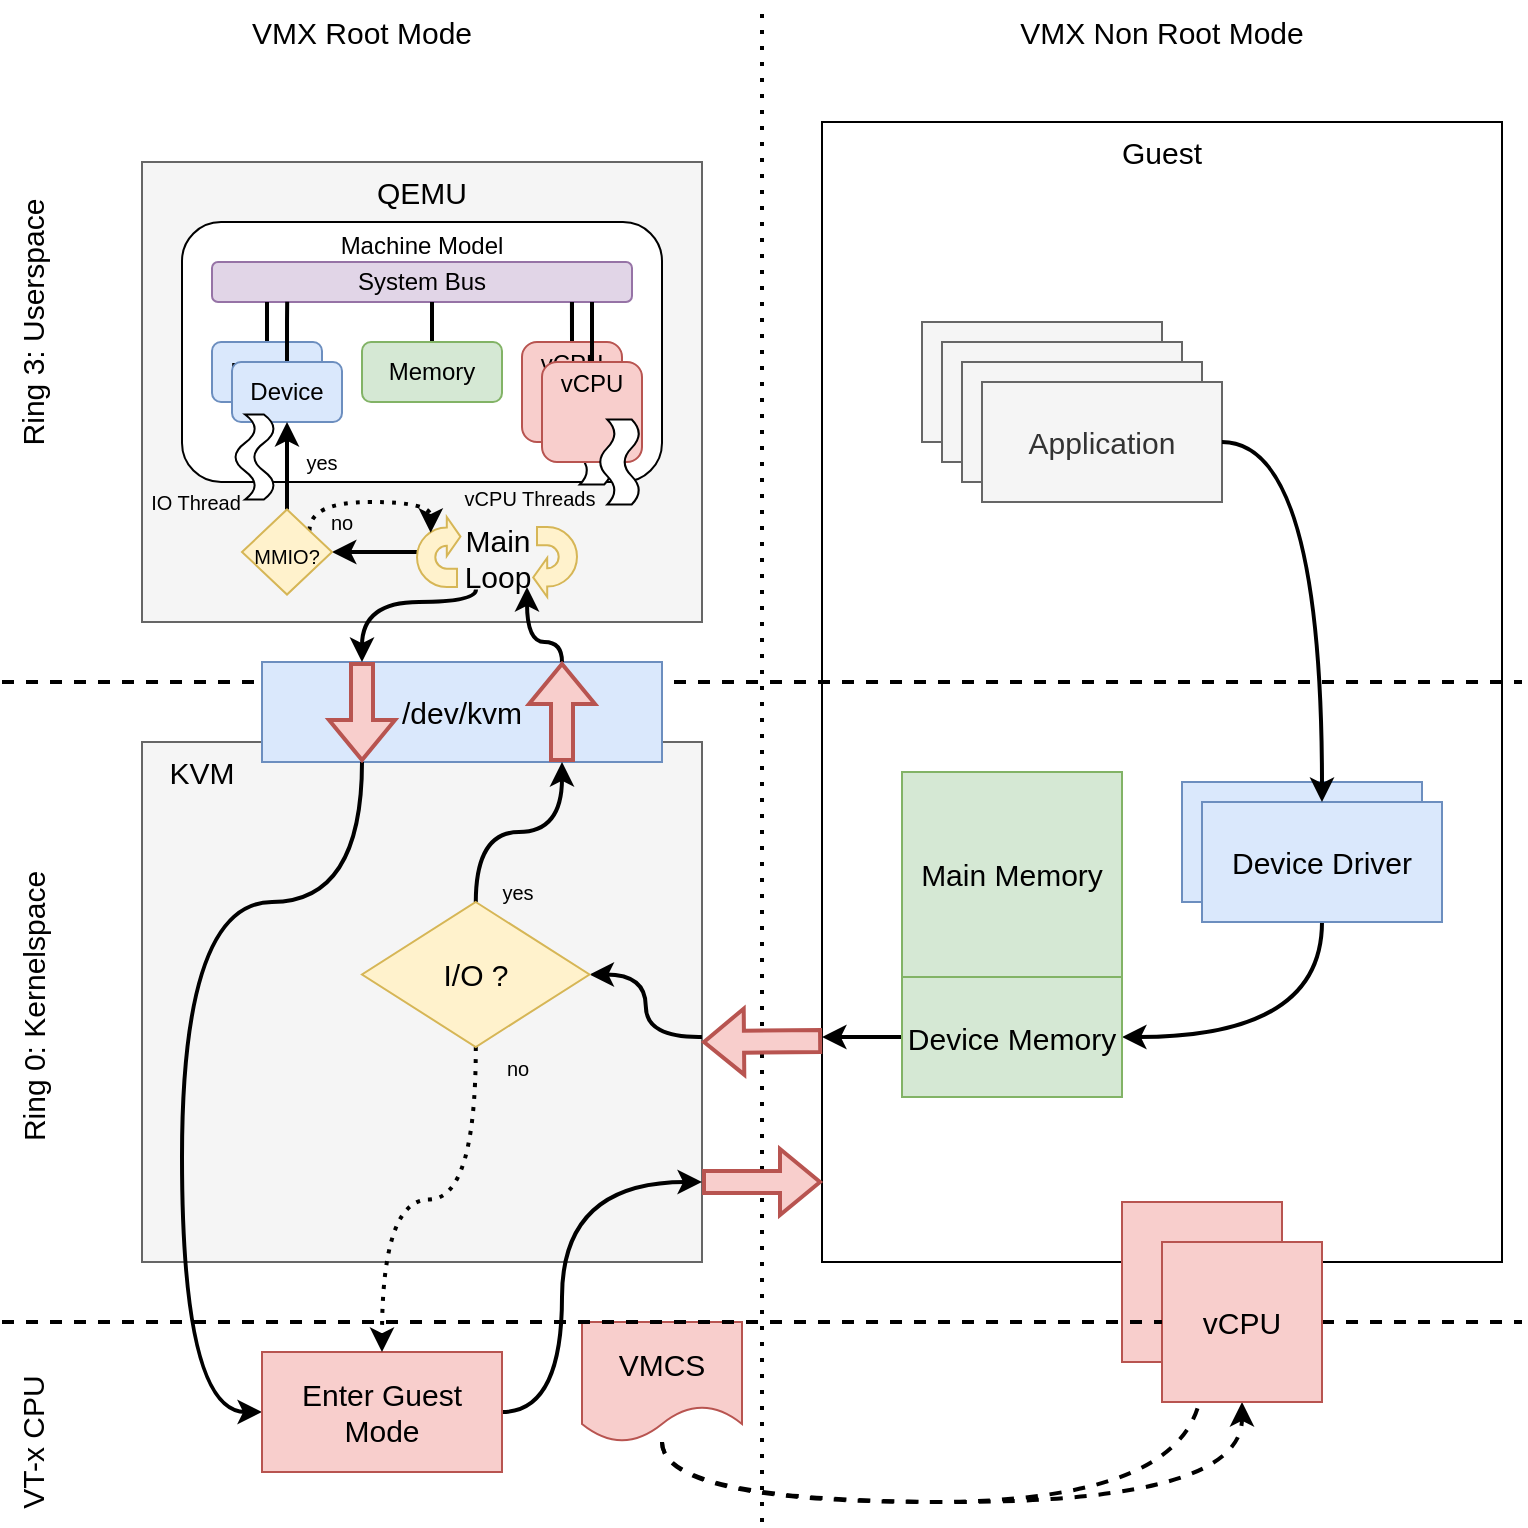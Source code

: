 <mxfile version="20.2.5" type="github">
  <diagram id="I_HhycaSbU6Y9DN1pas2" name="Page-1">
    <mxGraphModel dx="1422" dy="793" grid="1" gridSize="10" guides="1" tooltips="1" connect="1" arrows="1" fold="1" page="1" pageScale="1" pageWidth="800" pageHeight="800" math="0" shadow="0">
      <root>
        <mxCell id="0" />
        <mxCell id="1" parent="0" />
        <mxCell id="VZu2di2uU0qUiYQAbAui-82" value="" style="rounded=0;whiteSpace=wrap;html=1;fontSize=15;strokeWidth=1;fillColor=#f5f5f5;fontColor=#333333;strokeColor=#666666;" vertex="1" parent="1">
          <mxGeometry x="90" y="390" width="280" height="260" as="geometry" />
        </mxCell>
        <mxCell id="VZu2di2uU0qUiYQAbAui-32" value="" style="endArrow=none;dashed=1;html=1;dashPattern=1 3;strokeWidth=2;rounded=0;fontSize=15;" edge="1" parent="1">
          <mxGeometry width="50" height="50" relative="1" as="geometry">
            <mxPoint x="400" y="780" as="sourcePoint" />
            <mxPoint x="400" y="20" as="targetPoint" />
          </mxGeometry>
        </mxCell>
        <mxCell id="VZu2di2uU0qUiYQAbAui-34" value="" style="endArrow=none;dashed=1;html=1;rounded=0;fontSize=15;strokeWidth=2;startArrow=none;" edge="1" parent="1" source="VZu2di2uU0qUiYQAbAui-76">
          <mxGeometry width="50" height="50" relative="1" as="geometry">
            <mxPoint x="20" y="680" as="sourcePoint" />
            <mxPoint x="780" y="680" as="targetPoint" />
          </mxGeometry>
        </mxCell>
        <mxCell id="VZu2di2uU0qUiYQAbAui-36" value="VMX Root Mode" style="text;html=1;strokeColor=none;fillColor=none;align=center;verticalAlign=middle;whiteSpace=wrap;rounded=0;fontSize=15;" vertex="1" parent="1">
          <mxGeometry x="20" y="20" width="360" height="30" as="geometry" />
        </mxCell>
        <mxCell id="VZu2di2uU0qUiYQAbAui-37" value="VMX Non Root Mode" style="text;html=1;strokeColor=none;fillColor=none;align=center;verticalAlign=middle;whiteSpace=wrap;rounded=0;fontSize=15;" vertex="1" parent="1">
          <mxGeometry x="420" y="20" width="360" height="30" as="geometry" />
        </mxCell>
        <mxCell id="VZu2di2uU0qUiYQAbAui-38" value="Ring 3: Userspace" style="text;html=1;strokeColor=none;fillColor=none;align=center;verticalAlign=middle;whiteSpace=wrap;rounded=0;fontSize=15;rotation=-90;" vertex="1" parent="1">
          <mxGeometry x="-125" y="165" width="320" height="30" as="geometry" />
        </mxCell>
        <mxCell id="VZu2di2uU0qUiYQAbAui-39" value="Ring 0: Kernelspace" style="text;html=1;strokeColor=none;fillColor=none;align=center;verticalAlign=middle;whiteSpace=wrap;rounded=0;fontSize=15;rotation=-90;" vertex="1" parent="1">
          <mxGeometry x="-107.5" y="507.5" width="285" height="30" as="geometry" />
        </mxCell>
        <mxCell id="VZu2di2uU0qUiYQAbAui-40" value="VT-x CPU" style="text;html=1;strokeColor=none;fillColor=none;align=center;verticalAlign=middle;whiteSpace=wrap;rounded=0;fontSize=15;rotation=-90;" vertex="1" parent="1">
          <mxGeometry x="-5" y="725" width="80" height="30" as="geometry" />
        </mxCell>
        <mxCell id="VZu2di2uU0qUiYQAbAui-41" value="" style="rounded=0;whiteSpace=wrap;html=1;fontSize=15;fillColor=#f5f5f5;fontColor=#333333;strokeColor=#666666;" vertex="1" parent="1">
          <mxGeometry x="90" y="100" width="280" height="230" as="geometry" />
        </mxCell>
        <mxCell id="VZu2di2uU0qUiYQAbAui-42" value="QEMU" style="text;html=1;strokeColor=none;fillColor=none;align=center;verticalAlign=middle;whiteSpace=wrap;rounded=0;fontSize=15;" vertex="1" parent="1">
          <mxGeometry x="200" y="100" width="60" height="30" as="geometry" />
        </mxCell>
        <mxCell id="VZu2di2uU0qUiYQAbAui-43" value="" style="rounded=1;whiteSpace=wrap;html=1;fontSize=15;" vertex="1" parent="1">
          <mxGeometry x="110" y="130" width="240" height="130" as="geometry" />
        </mxCell>
        <mxCell id="VZu2di2uU0qUiYQAbAui-44" value="&lt;font style=&quot;font-size: 12px;&quot;&gt;Machine Model&lt;/font&gt;" style="text;html=1;strokeColor=none;fillColor=none;align=center;verticalAlign=middle;whiteSpace=wrap;rounded=0;fontSize=15;" vertex="1" parent="1">
          <mxGeometry x="170" y="130" width="120" height="20" as="geometry" />
        </mxCell>
        <mxCell id="VZu2di2uU0qUiYQAbAui-47" value="System Bus" style="rounded=1;whiteSpace=wrap;html=1;fontSize=12;fillColor=#e1d5e7;strokeColor=#9673a6;" vertex="1" parent="1">
          <mxGeometry x="125" y="150" width="210" height="20" as="geometry" />
        </mxCell>
        <mxCell id="VZu2di2uU0qUiYQAbAui-50" style="edgeStyle=orthogonalEdgeStyle;rounded=0;orthogonalLoop=1;jettySize=auto;html=1;entryX=0.857;entryY=1.015;entryDx=0;entryDy=0;entryPerimeter=0;fontSize=12;strokeWidth=2;endArrow=none;endFill=0;" edge="1" parent="1" source="VZu2di2uU0qUiYQAbAui-48" target="VZu2di2uU0qUiYQAbAui-47">
          <mxGeometry relative="1" as="geometry" />
        </mxCell>
        <mxCell id="VZu2di2uU0qUiYQAbAui-48" value="&lt;div&gt;vCPU&lt;/div&gt;&lt;div&gt;&lt;br&gt;&lt;/div&gt;&lt;div&gt;&lt;br&gt;&lt;/div&gt;" style="rounded=1;whiteSpace=wrap;html=1;fontSize=12;fillColor=#f8cecc;strokeColor=#b85450;" vertex="1" parent="1">
          <mxGeometry x="280" y="190" width="50" height="50" as="geometry" />
        </mxCell>
        <mxCell id="VZu2di2uU0qUiYQAbAui-52" style="edgeStyle=orthogonalEdgeStyle;rounded=0;orthogonalLoop=1;jettySize=auto;html=1;fontSize=12;strokeWidth=2;endArrow=none;endFill=0;" edge="1" parent="1" source="VZu2di2uU0qUiYQAbAui-51">
          <mxGeometry relative="1" as="geometry">
            <mxPoint x="235" y="170" as="targetPoint" />
            <Array as="points">
              <mxPoint x="235" y="170" />
            </Array>
          </mxGeometry>
        </mxCell>
        <mxCell id="VZu2di2uU0qUiYQAbAui-51" value="Memory" style="rounded=1;whiteSpace=wrap;html=1;fontSize=12;fillColor=#d5e8d4;strokeColor=#82b366;" vertex="1" parent="1">
          <mxGeometry x="200" y="190" width="70" height="30" as="geometry" />
        </mxCell>
        <mxCell id="VZu2di2uU0qUiYQAbAui-56" style="edgeStyle=orthogonalEdgeStyle;rounded=0;orthogonalLoop=1;jettySize=auto;html=1;entryX=0.13;entryY=0.97;entryDx=0;entryDy=0;entryPerimeter=0;fontSize=12;endArrow=none;endFill=0;strokeWidth=2;" edge="1" parent="1" source="VZu2di2uU0qUiYQAbAui-53" target="VZu2di2uU0qUiYQAbAui-47">
          <mxGeometry relative="1" as="geometry" />
        </mxCell>
        <mxCell id="VZu2di2uU0qUiYQAbAui-53" value="Device" style="rounded=1;whiteSpace=wrap;html=1;fontSize=12;fillColor=#dae8fc;strokeColor=#6c8ebf;" vertex="1" parent="1">
          <mxGeometry x="125" y="190" width="55" height="30" as="geometry" />
        </mxCell>
        <mxCell id="VZu2di2uU0qUiYQAbAui-55" style="edgeStyle=orthogonalEdgeStyle;rounded=0;orthogonalLoop=1;jettySize=auto;html=1;fontSize=12;endArrow=none;endFill=0;strokeWidth=2;" edge="1" parent="1" source="VZu2di2uU0qUiYQAbAui-54" target="VZu2di2uU0qUiYQAbAui-47">
          <mxGeometry relative="1" as="geometry">
            <Array as="points">
              <mxPoint x="315" y="200" />
              <mxPoint x="315" y="200" />
            </Array>
          </mxGeometry>
        </mxCell>
        <mxCell id="VZu2di2uU0qUiYQAbAui-58" style="edgeStyle=orthogonalEdgeStyle;rounded=0;orthogonalLoop=1;jettySize=auto;html=1;entryX=0.179;entryY=0.995;entryDx=0;entryDy=0;entryPerimeter=0;fontSize=12;endArrow=none;endFill=0;strokeWidth=2;" edge="1" parent="1" source="VZu2di2uU0qUiYQAbAui-57" target="VZu2di2uU0qUiYQAbAui-47">
          <mxGeometry relative="1" as="geometry" />
        </mxCell>
        <mxCell id="VZu2di2uU0qUiYQAbAui-57" value="Device" style="rounded=1;whiteSpace=wrap;html=1;fontSize=12;fillColor=#dae8fc;strokeColor=#6c8ebf;" vertex="1" parent="1">
          <mxGeometry x="135" y="200" width="55" height="30" as="geometry" />
        </mxCell>
        <mxCell id="VZu2di2uU0qUiYQAbAui-67" value="" style="rounded=0;whiteSpace=wrap;html=1;fontSize=12;strokeWidth=1;perimeterSpacing=2;" vertex="1" parent="1">
          <mxGeometry x="430" y="80" width="340" height="570" as="geometry" />
        </mxCell>
        <mxCell id="VZu2di2uU0qUiYQAbAui-33" value="" style="endArrow=none;dashed=1;html=1;rounded=0;fontSize=15;strokeWidth=2;" edge="1" parent="1">
          <mxGeometry width="50" height="50" relative="1" as="geometry">
            <mxPoint x="20" y="360" as="sourcePoint" />
            <mxPoint x="780" y="360" as="targetPoint" />
          </mxGeometry>
        </mxCell>
        <mxCell id="VZu2di2uU0qUiYQAbAui-68" value="&lt;font style=&quot;font-size: 15px;&quot;&gt;Guest&lt;/font&gt;" style="text;html=1;strokeColor=none;fillColor=none;align=center;verticalAlign=middle;whiteSpace=wrap;rounded=0;fontSize=12;" vertex="1" parent="1">
          <mxGeometry x="570" y="80" width="60" height="30" as="geometry" />
        </mxCell>
        <mxCell id="VZu2di2uU0qUiYQAbAui-69" value="Application" style="rounded=0;whiteSpace=wrap;html=1;fontSize=15;strokeWidth=1;fillColor=#f5f5f5;fontColor=#333333;strokeColor=#666666;" vertex="1" parent="1">
          <mxGeometry x="480" y="180" width="120" height="60" as="geometry" />
        </mxCell>
        <mxCell id="VZu2di2uU0qUiYQAbAui-70" value="Application" style="rounded=0;whiteSpace=wrap;html=1;fontSize=15;strokeWidth=1;fillColor=#f5f5f5;fontColor=#333333;strokeColor=#666666;" vertex="1" parent="1">
          <mxGeometry x="490" y="190" width="120" height="60" as="geometry" />
        </mxCell>
        <mxCell id="VZu2di2uU0qUiYQAbAui-71" value="Application" style="rounded=0;whiteSpace=wrap;html=1;fontSize=15;strokeWidth=1;fillColor=#f5f5f5;fontColor=#333333;strokeColor=#666666;" vertex="1" parent="1">
          <mxGeometry x="500" y="200" width="120" height="60" as="geometry" />
        </mxCell>
        <mxCell id="VZu2di2uU0qUiYQAbAui-72" value="Application" style="rounded=0;whiteSpace=wrap;html=1;fontSize=15;strokeWidth=1;fillColor=#f5f5f5;fontColor=#333333;strokeColor=#666666;" vertex="1" parent="1">
          <mxGeometry x="510" y="210" width="120" height="60" as="geometry" />
        </mxCell>
        <mxCell id="VZu2di2uU0qUiYQAbAui-73" value="" style="shape=flexArrow;endArrow=classic;html=1;rounded=0;fontSize=15;strokeWidth=2;fillColor=#f8cecc;strokeColor=#b85450;" edge="1" parent="1">
          <mxGeometry width="50" height="50" relative="1" as="geometry">
            <mxPoint x="370" y="610" as="sourcePoint" />
            <mxPoint x="430" y="610" as="targetPoint" />
          </mxGeometry>
        </mxCell>
        <mxCell id="VZu2di2uU0qUiYQAbAui-74" value="" style="shape=flexArrow;endArrow=classic;html=1;rounded=0;fontSize=15;strokeWidth=2;exitX=0.006;exitY=0.804;exitDx=0;exitDy=0;exitPerimeter=0;fillColor=#f8cecc;strokeColor=#b85450;" edge="1" parent="1" source="VZu2di2uU0qUiYQAbAui-67">
          <mxGeometry width="50" height="50" relative="1" as="geometry">
            <mxPoint x="380" y="450" as="sourcePoint" />
            <mxPoint x="370" y="540" as="targetPoint" />
          </mxGeometry>
        </mxCell>
        <mxCell id="VZu2di2uU0qUiYQAbAui-75" value="vCPU" style="whiteSpace=wrap;html=1;aspect=fixed;fontSize=15;strokeWidth=1;fillColor=#f8cecc;strokeColor=#b85450;" vertex="1" parent="1">
          <mxGeometry x="580" y="620" width="80" height="80" as="geometry" />
        </mxCell>
        <mxCell id="VZu2di2uU0qUiYQAbAui-95" style="edgeStyle=orthogonalEdgeStyle;rounded=0;orthogonalLoop=1;jettySize=auto;html=1;fontSize=11;endArrow=classic;endFill=1;strokeWidth=2;entryX=0.5;entryY=1;entryDx=0;entryDy=0;curved=1;dashed=1;" edge="1" parent="1" source="VZu2di2uU0qUiYQAbAui-77" target="VZu2di2uU0qUiYQAbAui-76">
          <mxGeometry relative="1" as="geometry">
            <mxPoint x="510" y="730" as="targetPoint" />
            <Array as="points">
              <mxPoint x="350" y="770" />
              <mxPoint x="640" y="770" />
            </Array>
          </mxGeometry>
        </mxCell>
        <mxCell id="VZu2di2uU0qUiYQAbAui-96" style="edgeStyle=orthogonalEdgeStyle;rounded=0;orthogonalLoop=1;jettySize=auto;html=1;fontSize=11;endArrow=classic;endFill=1;strokeWidth=2;curved=1;dashed=1;" edge="1" parent="1" source="VZu2di2uU0qUiYQAbAui-77">
          <mxGeometry relative="1" as="geometry">
            <mxPoint x="620" y="700" as="targetPoint" />
            <Array as="points">
              <mxPoint x="350" y="770" />
              <mxPoint x="620" y="770" />
              <mxPoint x="620" y="700" />
            </Array>
          </mxGeometry>
        </mxCell>
        <mxCell id="VZu2di2uU0qUiYQAbAui-77" value="VMCS" style="shape=document;whiteSpace=wrap;html=1;boundedLbl=1;fontSize=15;strokeWidth=1;fillColor=#f8cecc;strokeColor=#b85450;" vertex="1" parent="1">
          <mxGeometry x="310" y="680" width="80" height="60" as="geometry" />
        </mxCell>
        <mxCell id="VZu2di2uU0qUiYQAbAui-78" value="Device Driver" style="rounded=0;whiteSpace=wrap;html=1;fontSize=15;strokeWidth=1;fillColor=#dae8fc;strokeColor=#6c8ebf;" vertex="1" parent="1">
          <mxGeometry x="610" y="410" width="120" height="60" as="geometry" />
        </mxCell>
        <mxCell id="VZu2di2uU0qUiYQAbAui-105" style="edgeStyle=orthogonalEdgeStyle;curved=1;rounded=0;orthogonalLoop=1;jettySize=auto;html=1;entryX=1;entryY=0.5;entryDx=0;entryDy=0;fontSize=15;endArrow=classic;endFill=1;strokeWidth=2;" edge="1" parent="1" source="VZu2di2uU0qUiYQAbAui-79" target="VZu2di2uU0qUiYQAbAui-99">
          <mxGeometry relative="1" as="geometry">
            <Array as="points">
              <mxPoint x="680" y="538" />
            </Array>
          </mxGeometry>
        </mxCell>
        <mxCell id="VZu2di2uU0qUiYQAbAui-79" value="Device Driver" style="rounded=0;whiteSpace=wrap;html=1;fontSize=15;strokeWidth=1;fillColor=#dae8fc;strokeColor=#6c8ebf;" vertex="1" parent="1">
          <mxGeometry x="620" y="420" width="120" height="60" as="geometry" />
        </mxCell>
        <mxCell id="VZu2di2uU0qUiYQAbAui-83" value="KVM" style="text;html=1;strokeColor=none;fillColor=none;align=center;verticalAlign=middle;whiteSpace=wrap;rounded=0;fontSize=15;" vertex="1" parent="1">
          <mxGeometry x="90" y="390" width="60" height="30" as="geometry" />
        </mxCell>
        <mxCell id="VZu2di2uU0qUiYQAbAui-84" value="/dev/kvm" style="rounded=0;whiteSpace=wrap;html=1;fontSize=15;strokeWidth=1;fillColor=#dae8fc;strokeColor=#6c8ebf;" vertex="1" parent="1">
          <mxGeometry x="150" y="350" width="200" height="50" as="geometry" />
        </mxCell>
        <mxCell id="VZu2di2uU0qUiYQAbAui-86" value="" style="html=1;shadow=0;dashed=0;align=center;verticalAlign=middle;shape=mxgraph.arrows2.uTurnArrow;dy=4.58;arrowHead=19.56;dx2=7.01;fontSize=15;strokeWidth=1;rotation=-180;fillColor=#fff2cc;strokeColor=#d6b656;" vertex="1" parent="1">
          <mxGeometry x="287.5" y="282.5" width="20" height="35" as="geometry" />
        </mxCell>
        <mxCell id="VZu2di2uU0qUiYQAbAui-119" style="edgeStyle=orthogonalEdgeStyle;rounded=0;orthogonalLoop=1;jettySize=auto;html=1;fontSize=10;startArrow=none;startFill=0;endArrow=classic;endFill=1;strokeWidth=2;curved=1;exitX=0.325;exitY=1.043;exitDx=0;exitDy=0;exitPerimeter=0;" edge="1" parent="1" source="VZu2di2uU0qUiYQAbAui-87">
          <mxGeometry relative="1" as="geometry">
            <mxPoint x="200" y="350" as="targetPoint" />
            <Array as="points">
              <mxPoint x="257" y="320" />
              <mxPoint x="200" y="320" />
            </Array>
          </mxGeometry>
        </mxCell>
        <mxCell id="VZu2di2uU0qUiYQAbAui-120" style="edgeStyle=orthogonalEdgeStyle;curved=1;rounded=0;orthogonalLoop=1;jettySize=auto;html=1;entryX=0.75;entryY=0;entryDx=0;entryDy=0;fontSize=10;startArrow=classic;startFill=1;endArrow=none;endFill=0;strokeWidth=2;exitX=0.75;exitY=1;exitDx=0;exitDy=0;" edge="1" parent="1" source="VZu2di2uU0qUiYQAbAui-87" target="VZu2di2uU0qUiYQAbAui-84">
          <mxGeometry relative="1" as="geometry">
            <Array as="points">
              <mxPoint x="283" y="340" />
              <mxPoint x="300" y="340" />
            </Array>
          </mxGeometry>
        </mxCell>
        <mxCell id="VZu2di2uU0qUiYQAbAui-87" value="Main Loop" style="text;html=1;strokeColor=none;fillColor=none;align=center;verticalAlign=middle;whiteSpace=wrap;rounded=0;fontSize=15;" vertex="1" parent="1">
          <mxGeometry x="237.5" y="282.5" width="60" height="30" as="geometry" />
        </mxCell>
        <mxCell id="VZu2di2uU0qUiYQAbAui-89" value="" style="verticalLabelPosition=bottom;verticalAlign=top;html=1;shape=mxgraph.basic.wave2;dy=0.53;fontSize=15;strokeWidth=1;rotation=90;" vertex="1" parent="1">
          <mxGeometry x="125" y="237.5" width="42.5" height="20" as="geometry" />
        </mxCell>
        <mxCell id="VZu2di2uU0qUiYQAbAui-92" value="" style="verticalLabelPosition=bottom;verticalAlign=top;html=1;shape=mxgraph.basic.wave2;dy=0.39;fontSize=15;strokeWidth=1;rotation=90;" vertex="1" parent="1">
          <mxGeometry x="293.75" y="230" width="42.5" height="20" as="geometry" />
        </mxCell>
        <mxCell id="VZu2di2uU0qUiYQAbAui-54" value="&lt;div&gt;vCPU&lt;/div&gt;&lt;div&gt;&lt;br&gt;&lt;/div&gt;&lt;div&gt;&lt;br&gt;&lt;/div&gt;" style="rounded=1;whiteSpace=wrap;html=1;fontSize=12;fillColor=#f8cecc;strokeColor=#b85450;" vertex="1" parent="1">
          <mxGeometry x="290" y="200" width="50" height="50" as="geometry" />
        </mxCell>
        <mxCell id="VZu2di2uU0qUiYQAbAui-91" value="" style="verticalLabelPosition=bottom;verticalAlign=top;html=1;shape=mxgraph.basic.wave2;dy=0.39;fontSize=15;strokeWidth=1;rotation=90;" vertex="1" parent="1">
          <mxGeometry x="307.5" y="240" width="42.5" height="20" as="geometry" />
        </mxCell>
        <mxCell id="VZu2di2uU0qUiYQAbAui-93" value="IO Thread" style="text;html=1;strokeColor=none;fillColor=none;align=center;verticalAlign=middle;whiteSpace=wrap;rounded=0;fontSize=10;rotation=0;" vertex="1" parent="1">
          <mxGeometry x="92.5" y="260" width="47.5" height="20" as="geometry" />
        </mxCell>
        <mxCell id="VZu2di2uU0qUiYQAbAui-113" style="edgeStyle=orthogonalEdgeStyle;curved=1;rounded=0;orthogonalLoop=1;jettySize=auto;html=1;fontSize=10;startArrow=none;startFill=0;endArrow=classic;endFill=1;strokeWidth=2;" edge="1" parent="1" source="VZu2di2uU0qUiYQAbAui-94" target="VZu2di2uU0qUiYQAbAui-112">
          <mxGeometry relative="1" as="geometry" />
        </mxCell>
        <mxCell id="VZu2di2uU0qUiYQAbAui-94" value="" style="html=1;shadow=0;dashed=0;align=center;verticalAlign=middle;shape=mxgraph.arrows2.uTurnArrow;dy=4.58;arrowHead=19.56;dx2=6.83;fontSize=15;strokeWidth=1;rotation=0;fillColor=#fff2cc;strokeColor=#d6b656;" vertex="1" parent="1">
          <mxGeometry x="227.5" y="277.5" width="20" height="35" as="geometry" />
        </mxCell>
        <mxCell id="VZu2di2uU0qUiYQAbAui-97" value="vCPU Threads" style="text;html=1;strokeColor=none;fillColor=none;align=center;verticalAlign=middle;whiteSpace=wrap;rounded=0;fontSize=10;rotation=0;" vertex="1" parent="1">
          <mxGeometry x="248.75" y="257.5" width="70" height="20" as="geometry" />
        </mxCell>
        <mxCell id="VZu2di2uU0qUiYQAbAui-106" style="edgeStyle=orthogonalEdgeStyle;curved=1;rounded=0;orthogonalLoop=1;jettySize=auto;html=1;fontSize=15;endArrow=classic;endFill=1;strokeWidth=2;" edge="1" parent="1" source="VZu2di2uU0qUiYQAbAui-99">
          <mxGeometry relative="1" as="geometry">
            <mxPoint x="430" y="537.5" as="targetPoint" />
          </mxGeometry>
        </mxCell>
        <mxCell id="VZu2di2uU0qUiYQAbAui-99" value="&lt;font style=&quot;font-size: 15px;&quot;&gt;Device Memory&lt;/font&gt;" style="rounded=0;whiteSpace=wrap;html=1;fontSize=11;strokeWidth=1;fillColor=#d5e8d4;strokeColor=#82b366;" vertex="1" parent="1">
          <mxGeometry x="470" y="507.5" width="110" height="60" as="geometry" />
        </mxCell>
        <mxCell id="VZu2di2uU0qUiYQAbAui-100" value="&lt;font style=&quot;font-size: 15px;&quot;&gt;Main Memory&lt;/font&gt;" style="rounded=0;whiteSpace=wrap;html=1;fontSize=11;strokeWidth=1;fillColor=#d5e8d4;strokeColor=#82b366;" vertex="1" parent="1">
          <mxGeometry x="470" y="405" width="110" height="102.5" as="geometry" />
        </mxCell>
        <mxCell id="VZu2di2uU0qUiYQAbAui-102" style="edgeStyle=orthogonalEdgeStyle;rounded=0;orthogonalLoop=1;jettySize=auto;html=1;fontSize=15;endArrow=classic;endFill=1;strokeWidth=2;curved=1;" edge="1" parent="1" source="VZu2di2uU0qUiYQAbAui-101">
          <mxGeometry relative="1" as="geometry">
            <mxPoint x="370" y="610" as="targetPoint" />
            <Array as="points">
              <mxPoint x="300" y="725" />
              <mxPoint x="300" y="610" />
            </Array>
          </mxGeometry>
        </mxCell>
        <mxCell id="VZu2di2uU0qUiYQAbAui-122" style="edgeStyle=orthogonalEdgeStyle;curved=1;rounded=0;orthogonalLoop=1;jettySize=auto;html=1;entryX=0.25;entryY=1;entryDx=0;entryDy=0;fontSize=10;startArrow=classic;startFill=1;endArrow=none;endFill=0;strokeWidth=2;" edge="1" parent="1" source="VZu2di2uU0qUiYQAbAui-101" target="VZu2di2uU0qUiYQAbAui-84">
          <mxGeometry relative="1" as="geometry">
            <Array as="points">
              <mxPoint x="110" y="725" />
              <mxPoint x="110" y="470" />
              <mxPoint x="200" y="470" />
            </Array>
          </mxGeometry>
        </mxCell>
        <mxCell id="VZu2di2uU0qUiYQAbAui-101" value="Enter Guest Mode" style="rounded=0;whiteSpace=wrap;html=1;fontSize=15;strokeWidth=1;fillColor=#f8cecc;strokeColor=#b85450;" vertex="1" parent="1">
          <mxGeometry x="150" y="695" width="120" height="60" as="geometry" />
        </mxCell>
        <mxCell id="VZu2di2uU0qUiYQAbAui-104" style="edgeStyle=orthogonalEdgeStyle;curved=1;rounded=0;orthogonalLoop=1;jettySize=auto;html=1;fontSize=15;endArrow=classic;endFill=1;strokeWidth=2;entryX=0.5;entryY=0;entryDx=0;entryDy=0;" edge="1" parent="1" source="VZu2di2uU0qUiYQAbAui-72" target="VZu2di2uU0qUiYQAbAui-79">
          <mxGeometry relative="1" as="geometry">
            <Array as="points">
              <mxPoint x="680" y="240" />
            </Array>
          </mxGeometry>
        </mxCell>
        <mxCell id="VZu2di2uU0qUiYQAbAui-109" style="edgeStyle=orthogonalEdgeStyle;curved=1;rounded=0;orthogonalLoop=1;jettySize=auto;html=1;fontSize=15;endArrow=classic;endFill=1;strokeWidth=2;dashed=1;dashPattern=1 2;" edge="1" parent="1" source="VZu2di2uU0qUiYQAbAui-107" target="VZu2di2uU0qUiYQAbAui-101">
          <mxGeometry relative="1" as="geometry" />
        </mxCell>
        <mxCell id="VZu2di2uU0qUiYQAbAui-110" style="edgeStyle=orthogonalEdgeStyle;curved=1;rounded=0;orthogonalLoop=1;jettySize=auto;html=1;fontSize=15;endArrow=none;endFill=0;strokeWidth=2;startArrow=classic;startFill=1;" edge="1" parent="1" source="VZu2di2uU0qUiYQAbAui-107">
          <mxGeometry relative="1" as="geometry">
            <mxPoint x="370" y="537.5" as="targetPoint" />
          </mxGeometry>
        </mxCell>
        <mxCell id="VZu2di2uU0qUiYQAbAui-121" style="edgeStyle=orthogonalEdgeStyle;curved=1;rounded=0;orthogonalLoop=1;jettySize=auto;html=1;entryX=0.75;entryY=1;entryDx=0;entryDy=0;fontSize=10;startArrow=none;startFill=0;endArrow=classic;endFill=1;strokeWidth=2;" edge="1" parent="1" source="VZu2di2uU0qUiYQAbAui-107" target="VZu2di2uU0qUiYQAbAui-84">
          <mxGeometry relative="1" as="geometry" />
        </mxCell>
        <mxCell id="VZu2di2uU0qUiYQAbAui-107" value="I/O ?" style="rhombus;whiteSpace=wrap;html=1;fontSize=15;strokeWidth=1;fillColor=#fff2cc;strokeColor=#d6b656;" vertex="1" parent="1">
          <mxGeometry x="200" y="470" width="113.75" height="72.5" as="geometry" />
        </mxCell>
        <mxCell id="VZu2di2uU0qUiYQAbAui-114" style="edgeStyle=orthogonalEdgeStyle;curved=1;rounded=0;orthogonalLoop=1;jettySize=auto;html=1;fontSize=10;startArrow=none;startFill=0;endArrow=classic;endFill=1;strokeWidth=2;" edge="1" parent="1" source="VZu2di2uU0qUiYQAbAui-112" target="VZu2di2uU0qUiYQAbAui-57">
          <mxGeometry relative="1" as="geometry" />
        </mxCell>
        <mxCell id="VZu2di2uU0qUiYQAbAui-115" style="edgeStyle=orthogonalEdgeStyle;curved=1;rounded=0;orthogonalLoop=1;jettySize=auto;html=1;entryX=0.343;entryY=0.226;entryDx=0;entryDy=0;fontSize=10;startArrow=none;startFill=0;endArrow=classic;endFill=1;strokeWidth=2;exitX=1;exitY=0;exitDx=0;exitDy=0;entryPerimeter=0;dashed=1;dashPattern=1 2;" edge="1" parent="1" source="VZu2di2uU0qUiYQAbAui-112" target="VZu2di2uU0qUiYQAbAui-94">
          <mxGeometry relative="1" as="geometry">
            <Array as="points">
              <mxPoint x="174" y="270" />
              <mxPoint x="234" y="270" />
            </Array>
          </mxGeometry>
        </mxCell>
        <mxCell id="VZu2di2uU0qUiYQAbAui-112" value="&lt;font style=&quot;font-size: 10px;&quot;&gt;MMIO?&lt;/font&gt;" style="rhombus;whiteSpace=wrap;html=1;fontSize=15;strokeWidth=1;fillColor=#fff2cc;strokeColor=#d6b656;" vertex="1" parent="1">
          <mxGeometry x="140" y="273.75" width="45" height="42.5" as="geometry" />
        </mxCell>
        <mxCell id="VZu2di2uU0qUiYQAbAui-116" value="" style="shape=flexArrow;endArrow=classic;html=1;rounded=0;fontSize=10;strokeWidth=2;fillColor=#f8cecc;strokeColor=#b85450;" edge="1" parent="1">
          <mxGeometry width="50" height="50" relative="1" as="geometry">
            <mxPoint x="300" y="400" as="sourcePoint" />
            <mxPoint x="300" y="350" as="targetPoint" />
          </mxGeometry>
        </mxCell>
        <mxCell id="VZu2di2uU0qUiYQAbAui-118" value="" style="shape=flexArrow;endArrow=classic;html=1;rounded=0;fontSize=10;strokeWidth=2;fillColor=#f8cecc;strokeColor=#b85450;" edge="1" parent="1">
          <mxGeometry width="50" height="50" relative="1" as="geometry">
            <mxPoint x="200" y="350" as="sourcePoint" />
            <mxPoint x="200" y="400" as="targetPoint" />
          </mxGeometry>
        </mxCell>
        <mxCell id="VZu2di2uU0qUiYQAbAui-123" value="yes" style="text;html=1;strokeColor=none;fillColor=none;align=center;verticalAlign=middle;whiteSpace=wrap;rounded=0;fontSize=10;" vertex="1" parent="1">
          <mxGeometry x="247.5" y="450" width="60" height="30" as="geometry" />
        </mxCell>
        <mxCell id="VZu2di2uU0qUiYQAbAui-124" value="no" style="text;html=1;strokeColor=none;fillColor=none;align=center;verticalAlign=middle;whiteSpace=wrap;rounded=0;fontSize=10;" vertex="1" parent="1">
          <mxGeometry x="247.5" y="537.5" width="60" height="30" as="geometry" />
        </mxCell>
        <mxCell id="VZu2di2uU0qUiYQAbAui-125" value="yes" style="text;html=1;strokeColor=none;fillColor=none;align=center;verticalAlign=middle;whiteSpace=wrap;rounded=0;fontSize=10;" vertex="1" parent="1">
          <mxGeometry x="150" y="235" width="60" height="30" as="geometry" />
        </mxCell>
        <mxCell id="VZu2di2uU0qUiYQAbAui-126" value="no" style="text;html=1;strokeColor=none;fillColor=none;align=center;verticalAlign=middle;whiteSpace=wrap;rounded=0;fontSize=10;" vertex="1" parent="1">
          <mxGeometry x="160" y="265" width="60" height="30" as="geometry" />
        </mxCell>
        <mxCell id="VZu2di2uU0qUiYQAbAui-76" value="vCPU" style="whiteSpace=wrap;html=1;aspect=fixed;fontSize=15;strokeWidth=1;fillColor=#f8cecc;strokeColor=#b85450;" vertex="1" parent="1">
          <mxGeometry x="600" y="640" width="80" height="80" as="geometry" />
        </mxCell>
        <mxCell id="VZu2di2uU0qUiYQAbAui-127" value="" style="endArrow=none;dashed=1;html=1;rounded=0;fontSize=15;strokeWidth=2;" edge="1" parent="1" target="VZu2di2uU0qUiYQAbAui-76">
          <mxGeometry width="50" height="50" relative="1" as="geometry">
            <mxPoint x="20" y="680" as="sourcePoint" />
            <mxPoint x="780.0" y="680" as="targetPoint" />
          </mxGeometry>
        </mxCell>
      </root>
    </mxGraphModel>
  </diagram>
</mxfile>
